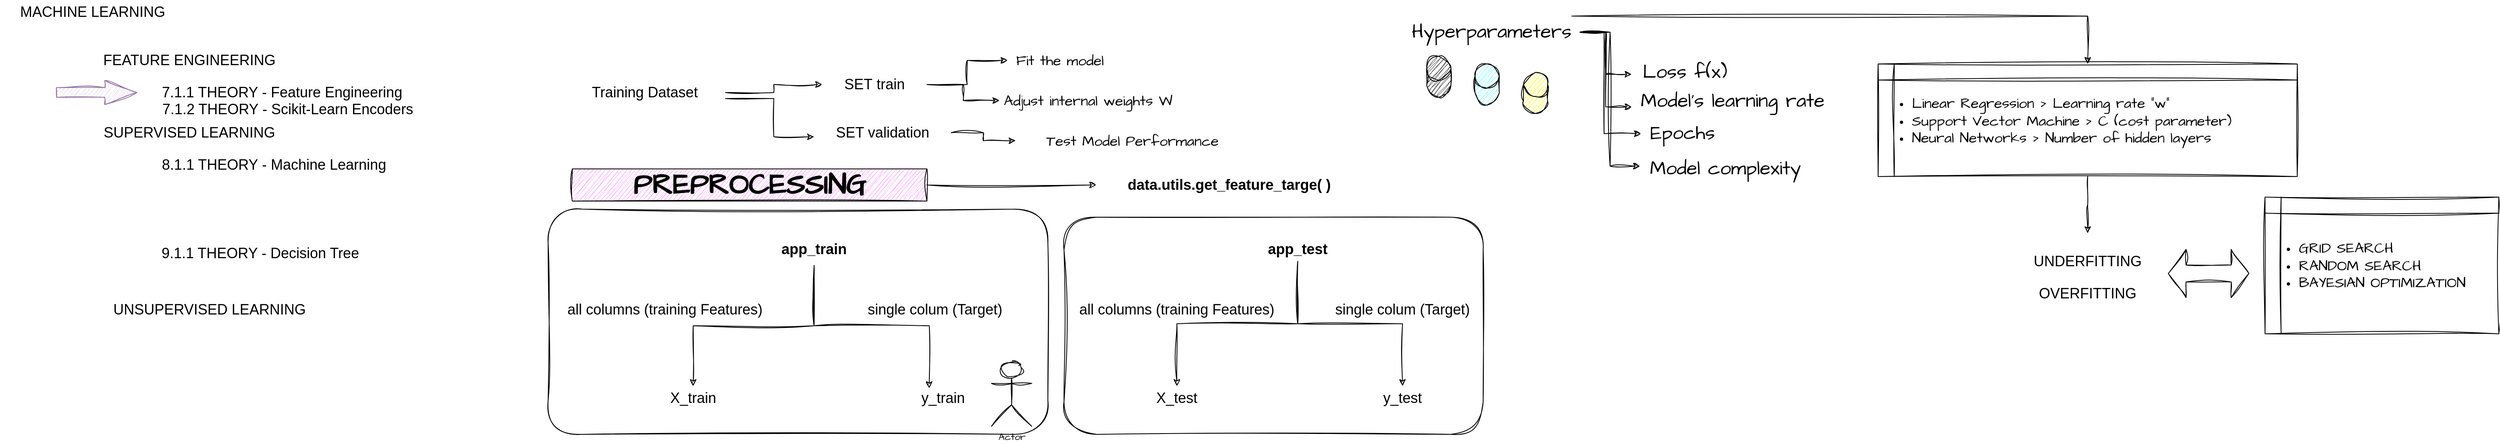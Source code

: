<mxfile version="24.2.0" type="github">
  <diagram name="Page-1" id="KfEPyKVl0j1n_NlU6tk2">
    <mxGraphModel dx="1470" dy="753" grid="1" gridSize="10" guides="1" tooltips="1" connect="1" arrows="1" fold="1" page="1" pageScale="1" pageWidth="8000" pageHeight="8000" math="0" shadow="0">
      <root>
        <mxCell id="0" />
        <mxCell id="1" parent="0" />
        <mxCell id="SC-AivmIQPbEWyJSUugJ-71" value="" style="rounded=1;whiteSpace=wrap;html=1;sketch=1;hachureGap=4;jiggle=2;curveFitting=1;fontFamily=Architects Daughter;fontSource=https%3A%2F%2Ffonts.googleapis.com%2Fcss%3Ffamily%3DArchitects%2BDaughter;" vertex="1" parent="1">
          <mxGeometry x="1340" y="280" width="520" height="270" as="geometry" />
        </mxCell>
        <mxCell id="SC-AivmIQPbEWyJSUugJ-68" value="" style="rounded=1;whiteSpace=wrap;html=1;sketch=1;hachureGap=4;jiggle=2;curveFitting=1;fontFamily=Architects Daughter;fontSource=https%3A%2F%2Ffonts.googleapis.com%2Fcss%3Ffamily%3DArchitects%2BDaughter;" vertex="1" parent="1">
          <mxGeometry x="700" y="270" width="620" height="280" as="geometry" />
        </mxCell>
        <mxCell id="SC-AivmIQPbEWyJSUugJ-6" value="&lt;font face=&quot;Helvetica&quot; style=&quot;font-size: 18px;&quot;&gt;MACHINE LEARNING&lt;/font&gt;" style="text;html=1;align=center;verticalAlign=middle;whiteSpace=wrap;rounded=0;fontFamily=Architects Daughter;fontSource=https%3A%2F%2Ffonts.googleapis.com%2Fcss%3Ffamily%3DArchitects%2BDaughter;" vertex="1" parent="1">
          <mxGeometry x="20" y="10" width="230" height="30" as="geometry" />
        </mxCell>
        <mxCell id="SC-AivmIQPbEWyJSUugJ-7" value="&lt;font face=&quot;Helvetica&quot; style=&quot;font-size: 18px;&quot;&gt;SUPERVISED LEARNING&lt;/font&gt;" style="text;html=1;align=center;verticalAlign=middle;whiteSpace=wrap;rounded=0;fontFamily=Architects Daughter;fontSource=https%3A%2F%2Ffonts.googleapis.com%2Fcss%3Ffamily%3DArchitects%2BDaughter;" vertex="1" parent="1">
          <mxGeometry x="140" y="160" width="230" height="30" as="geometry" />
        </mxCell>
        <mxCell id="SC-AivmIQPbEWyJSUugJ-8" value="&lt;font face=&quot;Helvetica&quot; style=&quot;font-size: 18px;&quot;&gt;UNSUPERVISED LEARNING&lt;/font&gt;" style="text;html=1;align=center;verticalAlign=middle;whiteSpace=wrap;rounded=0;fontFamily=Architects Daughter;fontSource=https%3A%2F%2Ffonts.googleapis.com%2Fcss%3Ffamily%3DArchitects%2BDaughter;" vertex="1" parent="1">
          <mxGeometry x="140" y="380" width="280" height="30" as="geometry" />
        </mxCell>
        <mxCell id="SC-AivmIQPbEWyJSUugJ-9" value="&lt;font face=&quot;Helvetica&quot; style=&quot;font-size: 18px;&quot;&gt;FEATURE ENGINEERING&lt;br&gt;&lt;/font&gt;" style="text;html=1;align=center;verticalAlign=middle;whiteSpace=wrap;rounded=0;fontFamily=Architects Daughter;fontSource=https%3A%2F%2Ffonts.googleapis.com%2Fcss%3Ffamily%3DArchitects%2BDaughter;" vertex="1" parent="1">
          <mxGeometry x="140" y="70" width="230" height="30" as="geometry" />
        </mxCell>
        <mxCell id="SC-AivmIQPbEWyJSUugJ-10" value="&lt;font face=&quot;Helvetica&quot; style=&quot;font-size: 18px;&quot;&gt;8.1.1 THEORY - Machine Learning&lt;br&gt;&lt;/font&gt;" style="text;html=1;align=center;verticalAlign=middle;whiteSpace=wrap;rounded=0;fontFamily=Architects Daughter;fontSource=https%3A%2F%2Ffonts.googleapis.com%2Fcss%3Ffamily%3DArchitects%2BDaughter;" vertex="1" parent="1">
          <mxGeometry x="200" y="200" width="320" height="30" as="geometry" />
        </mxCell>
        <mxCell id="SC-AivmIQPbEWyJSUugJ-12" value="&lt;font face=&quot;Helvetica&quot; style=&quot;font-size: 18px;&quot;&gt;7.1.1 THEORY - Feature Engineering&lt;br&gt;&lt;/font&gt;" style="text;html=1;align=center;verticalAlign=middle;whiteSpace=wrap;rounded=0;fontFamily=Architects Daughter;fontSource=https%3A%2F%2Ffonts.googleapis.com%2Fcss%3Ffamily%3DArchitects%2BDaughter;" vertex="1" parent="1">
          <mxGeometry x="210" y="110" width="320" height="30" as="geometry" />
        </mxCell>
        <mxCell id="SC-AivmIQPbEWyJSUugJ-35" value="&lt;font face=&quot;Helvetica&quot; style=&quot;font-size: 18px;&quot;&gt;9.1.1 THEORY - Decision Tree&lt;br&gt;&lt;/font&gt;" style="text;html=1;align=center;verticalAlign=middle;whiteSpace=wrap;rounded=0;fontFamily=Architects Daughter;fontSource=https%3A%2F%2Ffonts.googleapis.com%2Fcss%3Ffamily%3DArchitects%2BDaughter;" vertex="1" parent="1">
          <mxGeometry x="183" y="310" width="320" height="30" as="geometry" />
        </mxCell>
        <mxCell id="SC-AivmIQPbEWyJSUugJ-36" value="" style="html=1;shadow=0;dashed=0;align=center;verticalAlign=middle;shape=mxgraph.arrows2.arrow;dy=0.6;dx=40;notch=0;sketch=1;hachureGap=4;jiggle=2;curveFitting=1;fontFamily=Architects Daughter;fontSource=https%3A%2F%2Ffonts.googleapis.com%2Fcss%3Ffamily%3DArchitects%2BDaughter;fillColor=#e1d5e7;strokeColor=#9673a6;" vertex="1" parent="1">
          <mxGeometry x="90" y="110" width="100" height="30" as="geometry" />
        </mxCell>
        <mxCell id="SC-AivmIQPbEWyJSUugJ-45" style="edgeStyle=orthogonalEdgeStyle;rounded=0;sketch=1;hachureGap=4;jiggle=2;curveFitting=1;orthogonalLoop=1;jettySize=auto;html=1;entryX=0;entryY=0.5;entryDx=0;entryDy=0;fontFamily=Architects Daughter;fontSource=https%3A%2F%2Ffonts.googleapis.com%2Fcss%3Ffamily%3DArchitects%2BDaughter;" edge="1" parent="1" source="SC-AivmIQPbEWyJSUugJ-37" target="SC-AivmIQPbEWyJSUugJ-43">
          <mxGeometry relative="1" as="geometry" />
        </mxCell>
        <mxCell id="SC-AivmIQPbEWyJSUugJ-46" style="edgeStyle=orthogonalEdgeStyle;rounded=0;sketch=1;hachureGap=4;jiggle=2;curveFitting=1;orthogonalLoop=1;jettySize=auto;html=1;entryX=0;entryY=0.5;entryDx=0;entryDy=0;fontFamily=Architects Daughter;fontSource=https%3A%2F%2Ffonts.googleapis.com%2Fcss%3Ffamily%3DArchitects%2BDaughter;" edge="1" parent="1" source="SC-AivmIQPbEWyJSUugJ-37" target="SC-AivmIQPbEWyJSUugJ-44">
          <mxGeometry relative="1" as="geometry" />
        </mxCell>
        <mxCell id="SC-AivmIQPbEWyJSUugJ-37" value="&lt;font face=&quot;Helvetica&quot; style=&quot;font-size: 18px;&quot;&gt;SET&amp;nbsp;&lt;/font&gt;&lt;span style=&quot;font-size: 18px; font-family: Helvetica; background-color: initial;&quot;&gt;train&lt;/span&gt;" style="text;html=1;align=center;verticalAlign=middle;whiteSpace=wrap;rounded=0;fontFamily=Architects Daughter;fontSource=https%3A%2F%2Ffonts.googleapis.com%2Fcss%3Ffamily%3DArchitects%2BDaughter;" vertex="1" parent="1">
          <mxGeometry x="1040" y="100" width="130" height="30" as="geometry" />
        </mxCell>
        <mxCell id="SC-AivmIQPbEWyJSUugJ-48" style="edgeStyle=orthogonalEdgeStyle;rounded=0;sketch=1;hachureGap=4;jiggle=2;curveFitting=1;orthogonalLoop=1;jettySize=auto;html=1;fontFamily=Architects Daughter;fontSource=https%3A%2F%2Ffonts.googleapis.com%2Fcss%3Ffamily%3DArchitects%2BDaughter;" edge="1" parent="1" source="SC-AivmIQPbEWyJSUugJ-38" target="SC-AivmIQPbEWyJSUugJ-47">
          <mxGeometry relative="1" as="geometry" />
        </mxCell>
        <mxCell id="SC-AivmIQPbEWyJSUugJ-38" value="&lt;font face=&quot;Helvetica&quot; style=&quot;font-size: 18px;&quot;&gt;SET validation&lt;br&gt;&lt;/font&gt;" style="text;html=1;align=center;verticalAlign=middle;whiteSpace=wrap;rounded=0;fontFamily=Architects Daughter;fontSource=https%3A%2F%2Ffonts.googleapis.com%2Fcss%3Ffamily%3DArchitects%2BDaughter;" vertex="1" parent="1">
          <mxGeometry x="1030" y="160" width="170" height="30" as="geometry" />
        </mxCell>
        <mxCell id="SC-AivmIQPbEWyJSUugJ-41" style="edgeStyle=orthogonalEdgeStyle;rounded=0;sketch=1;hachureGap=4;jiggle=2;curveFitting=1;orthogonalLoop=1;jettySize=auto;html=1;entryX=0;entryY=0.5;entryDx=0;entryDy=0;fontFamily=Architects Daughter;fontSource=https%3A%2F%2Ffonts.googleapis.com%2Fcss%3Ffamily%3DArchitects%2BDaughter;" edge="1" parent="1" source="SC-AivmIQPbEWyJSUugJ-39" target="SC-AivmIQPbEWyJSUugJ-37">
          <mxGeometry relative="1" as="geometry" />
        </mxCell>
        <mxCell id="SC-AivmIQPbEWyJSUugJ-42" style="edgeStyle=orthogonalEdgeStyle;rounded=0;sketch=1;hachureGap=4;jiggle=2;curveFitting=1;orthogonalLoop=1;jettySize=auto;html=1;fontFamily=Architects Daughter;fontSource=https%3A%2F%2Ffonts.googleapis.com%2Fcss%3Ffamily%3DArchitects%2BDaughter;exitX=1;exitY=0.75;exitDx=0;exitDy=0;" edge="1" parent="1" source="SC-AivmIQPbEWyJSUugJ-39" target="SC-AivmIQPbEWyJSUugJ-38">
          <mxGeometry relative="1" as="geometry">
            <Array as="points">
              <mxPoint x="980" y="132" />
              <mxPoint x="980" y="180" />
            </Array>
          </mxGeometry>
        </mxCell>
        <mxCell id="SC-AivmIQPbEWyJSUugJ-39" value="&lt;font face=&quot;Helvetica&quot; style=&quot;font-size: 18px;&quot;&gt;Training Dataset&lt;br&gt;&lt;/font&gt;" style="text;html=1;align=center;verticalAlign=middle;whiteSpace=wrap;rounded=0;fontFamily=Architects Daughter;fontSource=https%3A%2F%2Ffonts.googleapis.com%2Fcss%3Ffamily%3DArchitects%2BDaughter;" vertex="1" parent="1">
          <mxGeometry x="720" y="110" width="200" height="30" as="geometry" />
        </mxCell>
        <mxCell id="SC-AivmIQPbEWyJSUugJ-43" value="&lt;font style=&quot;font-size: 18px;&quot;&gt;Fit the model&lt;/font&gt;" style="text;html=1;align=center;verticalAlign=middle;whiteSpace=wrap;rounded=0;fontFamily=Architects Daughter;fontSource=https%3A%2F%2Ffonts.googleapis.com%2Fcss%3Ffamily%3DArchitects%2BDaughter;" vertex="1" parent="1">
          <mxGeometry x="1270" y="70" width="130" height="30" as="geometry" />
        </mxCell>
        <mxCell id="SC-AivmIQPbEWyJSUugJ-44" value="&lt;font style=&quot;font-size: 18px;&quot;&gt;Adjust internal weights W&lt;/font&gt;" style="text;html=1;align=center;verticalAlign=middle;whiteSpace=wrap;rounded=0;fontFamily=Architects Daughter;fontSource=https%3A%2F%2Ffonts.googleapis.com%2Fcss%3Ffamily%3DArchitects%2BDaughter;" vertex="1" parent="1">
          <mxGeometry x="1260" y="120" width="220" height="30" as="geometry" />
        </mxCell>
        <mxCell id="SC-AivmIQPbEWyJSUugJ-47" value="&lt;font style=&quot;font-size: 18px;&quot;&gt;Test Model Performance&lt;/font&gt;" style="text;html=1;align=center;verticalAlign=middle;whiteSpace=wrap;rounded=0;fontFamily=Architects Daughter;fontSource=https%3A%2F%2Ffonts.googleapis.com%2Fcss%3Ffamily%3DArchitects%2BDaughter;" vertex="1" parent="1">
          <mxGeometry x="1280" y="170" width="290" height="30" as="geometry" />
        </mxCell>
        <mxCell id="SC-AivmIQPbEWyJSUugJ-50" value="&lt;font face=&quot;Helvetica&quot; style=&quot;font-size: 18px;&quot;&gt;7.1.2 THEORY - Scikit-Learn Encoders&lt;br&gt;&lt;/font&gt;" style="text;html=1;align=center;verticalAlign=middle;whiteSpace=wrap;rounded=0;fontFamily=Architects Daughter;fontSource=https%3A%2F%2Ffonts.googleapis.com%2Fcss%3Ffamily%3DArchitects%2BDaughter;" vertex="1" parent="1">
          <mxGeometry x="217" y="131" width="320" height="30" as="geometry" />
        </mxCell>
        <mxCell id="SC-AivmIQPbEWyJSUugJ-59" style="edgeStyle=orthogonalEdgeStyle;rounded=0;sketch=1;hachureGap=4;jiggle=2;curveFitting=1;orthogonalLoop=1;jettySize=auto;html=1;fontFamily=Architects Daughter;fontSource=https%3A%2F%2Ffonts.googleapis.com%2Fcss%3Ffamily%3DArchitects%2BDaughter;" edge="1" parent="1" source="SC-AivmIQPbEWyJSUugJ-51" target="SC-AivmIQPbEWyJSUugJ-55">
          <mxGeometry relative="1" as="geometry" />
        </mxCell>
        <mxCell id="SC-AivmIQPbEWyJSUugJ-51" value="&lt;font style=&quot;font-size: 18px;&quot; face=&quot;Helvetica&quot;&gt;app_train&lt;br&gt;&lt;/font&gt;" style="text;html=1;align=center;verticalAlign=middle;whiteSpace=wrap;rounded=0;fontFamily=Architects Daughter;fontSource=https%3A%2F%2Ffonts.googleapis.com%2Fcss%3Ffamily%3DArchitects%2BDaughter;fontStyle=1" vertex="1" parent="1">
          <mxGeometry x="930" y="300" width="200" height="40" as="geometry" />
        </mxCell>
        <mxCell id="SC-AivmIQPbEWyJSUugJ-52" value="&lt;font face=&quot;Helvetica&quot; style=&quot;font-size: 18px;&quot;&gt;all columns (training Features)&lt;br&gt;&lt;/font&gt;" style="text;html=1;align=center;verticalAlign=middle;whiteSpace=wrap;rounded=0;fontFamily=Architects Daughter;fontSource=https%3A%2F%2Ffonts.googleapis.com%2Fcss%3Ffamily%3DArchitects%2BDaughter;" vertex="1" parent="1">
          <mxGeometry x="720" y="380" width="250" height="30" as="geometry" />
        </mxCell>
        <mxCell id="SC-AivmIQPbEWyJSUugJ-62" style="edgeStyle=orthogonalEdgeStyle;rounded=0;sketch=1;hachureGap=4;jiggle=2;curveFitting=1;orthogonalLoop=1;jettySize=auto;html=1;fontFamily=Architects Daughter;fontSource=https%3A%2F%2Ffonts.googleapis.com%2Fcss%3Ffamily%3DArchitects%2BDaughter;" edge="1" parent="1" source="SC-AivmIQPbEWyJSUugJ-54" target="SC-AivmIQPbEWyJSUugJ-57">
          <mxGeometry relative="1" as="geometry" />
        </mxCell>
        <mxCell id="SC-AivmIQPbEWyJSUugJ-63" style="edgeStyle=orthogonalEdgeStyle;rounded=0;sketch=1;hachureGap=4;jiggle=2;curveFitting=1;orthogonalLoop=1;jettySize=auto;html=1;fontFamily=Architects Daughter;fontSource=https%3A%2F%2Ffonts.googleapis.com%2Fcss%3Ffamily%3DArchitects%2BDaughter;" edge="1" parent="1" source="SC-AivmIQPbEWyJSUugJ-54" target="SC-AivmIQPbEWyJSUugJ-58">
          <mxGeometry relative="1" as="geometry" />
        </mxCell>
        <mxCell id="SC-AivmIQPbEWyJSUugJ-54" value="&lt;font style=&quot;font-size: 18px;&quot; face=&quot;Helvetica&quot;&gt;app_test&lt;/font&gt;" style="text;html=1;align=center;verticalAlign=middle;whiteSpace=wrap;rounded=0;fontFamily=Architects Daughter;fontSource=https%3A%2F%2Ffonts.googleapis.com%2Fcss%3Ffamily%3DArchitects%2BDaughter;fontStyle=1" vertex="1" parent="1">
          <mxGeometry x="1530" y="305" width="200" height="30" as="geometry" />
        </mxCell>
        <mxCell id="SC-AivmIQPbEWyJSUugJ-55" value="&lt;span style=&quot;font-family: Helvetica; font-size: 18px;&quot;&gt;X_train&lt;/span&gt;&lt;font face=&quot;Helvetica&quot; style=&quot;font-size: 18px;&quot;&gt;&lt;br&gt;&lt;/font&gt;" style="text;html=1;align=center;verticalAlign=middle;whiteSpace=wrap;rounded=0;fontFamily=Architects Daughter;fontSource=https%3A%2F%2Ffonts.googleapis.com%2Fcss%3Ffamily%3DArchitects%2BDaughter;" vertex="1" parent="1">
          <mxGeometry x="780" y="490" width="200" height="30" as="geometry" />
        </mxCell>
        <mxCell id="SC-AivmIQPbEWyJSUugJ-56" value="&lt;font face=&quot;Helvetica&quot; style=&quot;font-size: 18px;&quot;&gt;y_train&lt;br&gt;&lt;/font&gt;" style="text;html=1;align=center;verticalAlign=middle;whiteSpace=wrap;rounded=0;fontFamily=Architects Daughter;fontSource=https%3A%2F%2Ffonts.googleapis.com%2Fcss%3Ffamily%3DArchitects%2BDaughter;" vertex="1" parent="1">
          <mxGeometry x="1090" y="490" width="200" height="30" as="geometry" />
        </mxCell>
        <mxCell id="SC-AivmIQPbEWyJSUugJ-57" value="&lt;span style=&quot;font-family: Helvetica; font-size: 18px;&quot;&gt;X_test&lt;/span&gt;&lt;font face=&quot;Helvetica&quot; style=&quot;font-size: 18px;&quot;&gt;&lt;br&gt;&lt;/font&gt;" style="text;html=1;align=center;verticalAlign=middle;whiteSpace=wrap;rounded=0;fontFamily=Architects Daughter;fontSource=https%3A%2F%2Ffonts.googleapis.com%2Fcss%3Ffamily%3DArchitects%2BDaughter;" vertex="1" parent="1">
          <mxGeometry x="1380" y="490" width="200" height="30" as="geometry" />
        </mxCell>
        <mxCell id="SC-AivmIQPbEWyJSUugJ-58" value="&lt;font face=&quot;Helvetica&quot; style=&quot;font-size: 18px;&quot;&gt;y_test&lt;br&gt;&lt;/font&gt;" style="text;html=1;align=center;verticalAlign=middle;whiteSpace=wrap;rounded=0;fontFamily=Architects Daughter;fontSource=https%3A%2F%2Ffonts.googleapis.com%2Fcss%3Ffamily%3DArchitects%2BDaughter;" vertex="1" parent="1">
          <mxGeometry x="1660" y="490" width="200" height="30" as="geometry" />
        </mxCell>
        <mxCell id="SC-AivmIQPbEWyJSUugJ-61" style="edgeStyle=orthogonalEdgeStyle;rounded=0;sketch=1;hachureGap=4;jiggle=2;curveFitting=1;orthogonalLoop=1;jettySize=auto;html=1;entryX=0.414;entryY=0.089;entryDx=0;entryDy=0;entryPerimeter=0;fontFamily=Architects Daughter;fontSource=https%3A%2F%2Ffonts.googleapis.com%2Fcss%3Ffamily%3DArchitects%2BDaughter;" edge="1" parent="1" source="SC-AivmIQPbEWyJSUugJ-51" target="SC-AivmIQPbEWyJSUugJ-56">
          <mxGeometry relative="1" as="geometry" />
        </mxCell>
        <mxCell id="SC-AivmIQPbEWyJSUugJ-64" value="&lt;font face=&quot;Helvetica&quot; style=&quot;font-size: 18px;&quot;&gt;single colum (Target)&lt;br&gt;&lt;/font&gt;" style="text;html=1;align=center;verticalAlign=middle;whiteSpace=wrap;rounded=0;fontFamily=Architects Daughter;fontSource=https%3A%2F%2Ffonts.googleapis.com%2Fcss%3Ffamily%3DArchitects%2BDaughter;" vertex="1" parent="1">
          <mxGeometry x="1080" y="380" width="200" height="30" as="geometry" />
        </mxCell>
        <mxCell id="SC-AivmIQPbEWyJSUugJ-66" value="&lt;font face=&quot;Helvetica&quot; style=&quot;font-size: 18px;&quot;&gt;single colum (Target)&lt;br&gt;&lt;/font&gt;" style="text;html=1;align=center;verticalAlign=middle;whiteSpace=wrap;rounded=0;fontFamily=Architects Daughter;fontSource=https%3A%2F%2Ffonts.googleapis.com%2Fcss%3Ffamily%3DArchitects%2BDaughter;" vertex="1" parent="1">
          <mxGeometry x="1660" y="380" width="200" height="30" as="geometry" />
        </mxCell>
        <mxCell id="SC-AivmIQPbEWyJSUugJ-67" value="&lt;font face=&quot;Helvetica&quot; style=&quot;font-size: 18px;&quot;&gt;all columns (training Features)&lt;br&gt;&lt;/font&gt;" style="text;html=1;align=center;verticalAlign=middle;whiteSpace=wrap;rounded=0;fontFamily=Architects Daughter;fontSource=https%3A%2F%2Ffonts.googleapis.com%2Fcss%3Ffamily%3DArchitects%2BDaughter;" vertex="1" parent="1">
          <mxGeometry x="1355" y="380" width="250" height="30" as="geometry" />
        </mxCell>
        <mxCell id="SC-AivmIQPbEWyJSUugJ-74" style="edgeStyle=orthogonalEdgeStyle;rounded=0;sketch=1;hachureGap=4;jiggle=2;curveFitting=1;orthogonalLoop=1;jettySize=auto;html=1;fontFamily=Architects Daughter;fontSource=https%3A%2F%2Ffonts.googleapis.com%2Fcss%3Ffamily%3DArchitects%2BDaughter;" edge="1" parent="1" source="SC-AivmIQPbEWyJSUugJ-69" target="SC-AivmIQPbEWyJSUugJ-73">
          <mxGeometry relative="1" as="geometry" />
        </mxCell>
        <mxCell id="SC-AivmIQPbEWyJSUugJ-69" value="&lt;font style=&quot;font-size: 36px;&quot;&gt;PREPROCESSING&lt;/font&gt;" style="rounded=0;whiteSpace=wrap;html=1;sketch=1;hachureGap=4;jiggle=2;curveFitting=1;fontFamily=Architects Daughter;fontSource=https%3A%2F%2Ffonts.googleapis.com%2Fcss%3Ffamily%3DArchitects%2BDaughter;fontStyle=1;fillColor=#FF99FF;" vertex="1" parent="1">
          <mxGeometry x="730" y="220" width="440" height="40" as="geometry" />
        </mxCell>
        <mxCell id="SC-AivmIQPbEWyJSUugJ-72" value="Actor" style="shape=umlActor;verticalLabelPosition=bottom;verticalAlign=top;html=1;outlineConnect=0;sketch=1;hachureGap=4;jiggle=2;curveFitting=1;fontFamily=Architects Daughter;fontSource=https%3A%2F%2Ffonts.googleapis.com%2Fcss%3Ffamily%3DArchitects%2BDaughter;" vertex="1" parent="1">
          <mxGeometry x="1250" y="460" width="50" height="80" as="geometry" />
        </mxCell>
        <mxCell id="SC-AivmIQPbEWyJSUugJ-73" value="&lt;font style=&quot;font-size: 18px;&quot; face=&quot;Helvetica&quot;&gt;data.utils.get_feature_targe( )&lt;br&gt;&lt;/font&gt;" style="text;html=1;align=center;verticalAlign=middle;whiteSpace=wrap;rounded=0;fontFamily=Architects Daughter;fontSource=https%3A%2F%2Ffonts.googleapis.com%2Fcss%3Ffamily%3DArchitects%2BDaughter;fontStyle=1" vertex="1" parent="1">
          <mxGeometry x="1380" y="225" width="330" height="30" as="geometry" />
        </mxCell>
        <mxCell id="SC-AivmIQPbEWyJSUugJ-76" value="" style="shape=cylinder3;whiteSpace=wrap;html=1;boundedLbl=1;backgroundOutline=1;size=15;sketch=1;hachureGap=4;jiggle=2;curveFitting=1;fontFamily=Architects Daughter;fontSource=https%3A%2F%2Ffonts.googleapis.com%2Fcss%3Ffamily%3DArchitects%2BDaughter;fillColor=#000000;" vertex="1" parent="1">
          <mxGeometry x="1790" y="80" width="30" height="51" as="geometry" />
        </mxCell>
        <mxCell id="SC-AivmIQPbEWyJSUugJ-77" value="" style="shape=cylinder3;whiteSpace=wrap;html=1;boundedLbl=1;backgroundOutline=1;size=15;sketch=1;hachureGap=4;jiggle=2;curveFitting=1;fontFamily=Architects Daughter;fontSource=https%3A%2F%2Ffonts.googleapis.com%2Fcss%3Ffamily%3DArchitects%2BDaughter;fillColor=#66FFFF;" vertex="1" parent="1">
          <mxGeometry x="1850" y="89.5" width="30" height="51" as="geometry" />
        </mxCell>
        <mxCell id="SC-AivmIQPbEWyJSUugJ-78" value="" style="shape=cylinder3;whiteSpace=wrap;html=1;boundedLbl=1;backgroundOutline=1;size=15;sketch=1;hachureGap=4;jiggle=2;curveFitting=1;fontFamily=Architects Daughter;fontSource=https%3A%2F%2Ffonts.googleapis.com%2Fcss%3Ffamily%3DArchitects%2BDaughter;fillColor=#FFFF00;" vertex="1" parent="1">
          <mxGeometry x="1910" y="100" width="30" height="51" as="geometry" />
        </mxCell>
        <mxCell id="SC-AivmIQPbEWyJSUugJ-89" style="edgeStyle=orthogonalEdgeStyle;rounded=0;sketch=1;hachureGap=4;jiggle=2;curveFitting=1;orthogonalLoop=1;jettySize=auto;html=1;fontFamily=Architects Daughter;fontSource=https%3A%2F%2Ffonts.googleapis.com%2Fcss%3Ffamily%3DArchitects%2BDaughter;entryX=0.5;entryY=0;entryDx=0;entryDy=0;" edge="1" parent="1" target="SC-AivmIQPbEWyJSUugJ-88">
          <mxGeometry relative="1" as="geometry">
            <mxPoint x="1970" y="30" as="sourcePoint" />
            <mxPoint x="2600" y="50" as="targetPoint" />
            <Array as="points">
              <mxPoint x="2610" y="30" />
            </Array>
          </mxGeometry>
        </mxCell>
        <mxCell id="SC-AivmIQPbEWyJSUugJ-79" value="&lt;font style=&quot;font-size: 24px;&quot;&gt;Hyperparameters&lt;/font&gt;" style="text;html=1;align=center;verticalAlign=middle;resizable=0;points=[];autosize=1;strokeColor=none;fillColor=none;fontFamily=Architects Daughter;fontSource=https%3A%2F%2Ffonts.googleapis.com%2Fcss%3Ffamily%3DArchitects%2BDaughter;" vertex="1" parent="1">
          <mxGeometry x="1760" y="30" width="220" height="40" as="geometry" />
        </mxCell>
        <mxCell id="SC-AivmIQPbEWyJSUugJ-80" value="&lt;font style=&quot;font-size: 24px;&quot;&gt;Loss f(x)&lt;/font&gt;" style="text;html=1;align=center;verticalAlign=middle;resizable=0;points=[];autosize=1;strokeColor=none;fillColor=none;fontFamily=Architects Daughter;fontSource=https%3A%2F%2Ffonts.googleapis.com%2Fcss%3Ffamily%3DArchitects%2BDaughter;" vertex="1" parent="1">
          <mxGeometry x="2045" y="80" width="130" height="40" as="geometry" />
        </mxCell>
        <mxCell id="SC-AivmIQPbEWyJSUugJ-81" value="&lt;font style=&quot;font-size: 24px;&quot;&gt;Model&#39;s learning rate&lt;/font&gt;" style="text;html=1;align=center;verticalAlign=middle;resizable=0;points=[];autosize=1;strokeColor=none;fillColor=none;fontFamily=Architects Daughter;fontSource=https%3A%2F%2Ffonts.googleapis.com%2Fcss%3Ffamily%3DArchitects%2BDaughter;" vertex="1" parent="1">
          <mxGeometry x="2044" y="116" width="250" height="40" as="geometry" />
        </mxCell>
        <mxCell id="SC-AivmIQPbEWyJSUugJ-82" value="&lt;font style=&quot;font-size: 24px;&quot;&gt;Epochs&lt;/font&gt;" style="text;html=1;align=center;verticalAlign=middle;resizable=0;points=[];autosize=1;strokeColor=none;fillColor=none;fontFamily=Architects Daughter;fontSource=https%3A%2F%2Ffonts.googleapis.com%2Fcss%3Ffamily%3DArchitects%2BDaughter;fontStyle=0" vertex="1" parent="1">
          <mxGeometry x="2057" y="156" width="100" height="40" as="geometry" />
        </mxCell>
        <mxCell id="SC-AivmIQPbEWyJSUugJ-83" style="edgeStyle=orthogonalEdgeStyle;rounded=0;sketch=1;hachureGap=4;jiggle=2;curveFitting=1;orthogonalLoop=1;jettySize=auto;html=1;entryX=-0.006;entryY=0.56;entryDx=0;entryDy=0;entryPerimeter=0;fontFamily=Architects Daughter;fontSource=https%3A%2F%2Ffonts.googleapis.com%2Fcss%3Ffamily%3DArchitects%2BDaughter;" edge="1" parent="1" source="SC-AivmIQPbEWyJSUugJ-79" target="SC-AivmIQPbEWyJSUugJ-80">
          <mxGeometry relative="1" as="geometry" />
        </mxCell>
        <mxCell id="SC-AivmIQPbEWyJSUugJ-84" style="edgeStyle=orthogonalEdgeStyle;rounded=0;sketch=1;hachureGap=4;jiggle=2;curveFitting=1;orthogonalLoop=1;jettySize=auto;html=1;entryX=-0.012;entryY=0.506;entryDx=0;entryDy=0;entryPerimeter=0;fontFamily=Architects Daughter;fontSource=https%3A%2F%2Ffonts.googleapis.com%2Fcss%3Ffamily%3DArchitects%2BDaughter;" edge="1" parent="1" source="SC-AivmIQPbEWyJSUugJ-79" target="SC-AivmIQPbEWyJSUugJ-82">
          <mxGeometry relative="1" as="geometry">
            <Array as="points">
              <mxPoint x="2010" y="50" />
              <mxPoint x="2010" y="176" />
            </Array>
          </mxGeometry>
        </mxCell>
        <mxCell id="SC-AivmIQPbEWyJSUugJ-85" style="edgeStyle=orthogonalEdgeStyle;rounded=0;sketch=1;hachureGap=4;jiggle=2;curveFitting=1;orthogonalLoop=1;jettySize=auto;html=1;entryX=0.001;entryY=0.67;entryDx=0;entryDy=0;entryPerimeter=0;fontFamily=Architects Daughter;fontSource=https%3A%2F%2Ffonts.googleapis.com%2Fcss%3Ffamily%3DArchitects%2BDaughter;" edge="1" parent="1" source="SC-AivmIQPbEWyJSUugJ-79" target="SC-AivmIQPbEWyJSUugJ-81">
          <mxGeometry relative="1" as="geometry" />
        </mxCell>
        <mxCell id="SC-AivmIQPbEWyJSUugJ-86" value="&lt;font style=&quot;font-size: 24px;&quot;&gt;Model complexity&lt;/font&gt;" style="text;html=1;align=center;verticalAlign=middle;resizable=0;points=[];autosize=1;strokeColor=none;fillColor=none;fontFamily=Architects Daughter;fontSource=https%3A%2F%2Ffonts.googleapis.com%2Fcss%3Ffamily%3DArchitects%2BDaughter;" vertex="1" parent="1">
          <mxGeometry x="2055" y="200" width="210" height="40" as="geometry" />
        </mxCell>
        <mxCell id="SC-AivmIQPbEWyJSUugJ-87" style="edgeStyle=orthogonalEdgeStyle;rounded=0;sketch=1;hachureGap=4;jiggle=2;curveFitting=1;orthogonalLoop=1;jettySize=auto;html=1;entryX=-0.002;entryY=0.416;entryDx=0;entryDy=0;entryPerimeter=0;fontFamily=Architects Daughter;fontSource=https%3A%2F%2Ffonts.googleapis.com%2Fcss%3Ffamily%3DArchitects%2BDaughter;" edge="1" parent="1" source="SC-AivmIQPbEWyJSUugJ-79" target="SC-AivmIQPbEWyJSUugJ-86">
          <mxGeometry relative="1" as="geometry" />
        </mxCell>
        <mxCell id="SC-AivmIQPbEWyJSUugJ-90" style="edgeStyle=orthogonalEdgeStyle;rounded=0;sketch=1;hachureGap=4;jiggle=2;curveFitting=1;orthogonalLoop=1;jettySize=auto;html=1;fontFamily=Architects Daughter;fontSource=https%3A%2F%2Ffonts.googleapis.com%2Fcss%3Ffamily%3DArchitects%2BDaughter;" edge="1" parent="1" source="SC-AivmIQPbEWyJSUugJ-88">
          <mxGeometry relative="1" as="geometry">
            <mxPoint x="2610" y="300" as="targetPoint" />
          </mxGeometry>
        </mxCell>
        <mxCell id="SC-AivmIQPbEWyJSUugJ-88" value="&lt;ul&gt;&lt;li&gt;&lt;span style=&quot;font-size: 18px;&quot;&gt;Linear Regression &amp;gt; Learning rate &quot;w&quot;&lt;/span&gt;&lt;/li&gt;&lt;li&gt;&lt;span style=&quot;font-size: 18px;&quot;&gt;Support Vector Machine &amp;gt; C (cost parameter)&lt;/span&gt;&lt;/li&gt;&lt;li&gt;&lt;span style=&quot;font-size: 18px;&quot;&gt;Neural Networks &amp;gt; Number of hidden layers&lt;/span&gt;&lt;/li&gt;&lt;/ul&gt;" style="shape=internalStorage;whiteSpace=wrap;html=1;backgroundOutline=1;sketch=1;hachureGap=4;jiggle=2;curveFitting=1;fontFamily=Architects Daughter;fontSource=https%3A%2F%2Ffonts.googleapis.com%2Fcss%3Ffamily%3DArchitects%2BDaughter;align=left;" vertex="1" parent="1">
          <mxGeometry x="2350" y="89.5" width="520" height="140" as="geometry" />
        </mxCell>
        <mxCell id="SC-AivmIQPbEWyJSUugJ-91" value="&lt;font face=&quot;Helvetica&quot; style=&quot;font-size: 18px;&quot;&gt;UNDERFITTING&lt;br&gt;&lt;/font&gt;" style="text;html=1;align=center;verticalAlign=middle;whiteSpace=wrap;rounded=0;fontFamily=Architects Daughter;fontSource=https%3A%2F%2Ffonts.googleapis.com%2Fcss%3Ffamily%3DArchitects%2BDaughter;" vertex="1" parent="1">
          <mxGeometry x="2510" y="320" width="200" height="30" as="geometry" />
        </mxCell>
        <mxCell id="SC-AivmIQPbEWyJSUugJ-92" value="&lt;font face=&quot;Helvetica&quot; style=&quot;font-size: 18px;&quot;&gt;OVERFITTING&lt;br&gt;&lt;/font&gt;" style="text;html=1;align=center;verticalAlign=middle;whiteSpace=wrap;rounded=0;fontFamily=Architects Daughter;fontSource=https%3A%2F%2Ffonts.googleapis.com%2Fcss%3Ffamily%3DArchitects%2BDaughter;" vertex="1" parent="1">
          <mxGeometry x="2510" y="360" width="200" height="30" as="geometry" />
        </mxCell>
        <mxCell id="SC-AivmIQPbEWyJSUugJ-94" value="&lt;ul&gt;&lt;li&gt;&lt;span style=&quot;font-size: 18px;&quot;&gt;GRID SEARCH&lt;/span&gt;&lt;/li&gt;&lt;li&gt;&lt;span style=&quot;font-size: 18px;&quot;&gt;RANDOM SEARCH&lt;/span&gt;&lt;/li&gt;&lt;li&gt;&lt;span style=&quot;font-size: 18px;&quot;&gt;BAYESIAN OPTIMIZATION&lt;/span&gt;&lt;/li&gt;&lt;/ul&gt;" style="shape=internalStorage;whiteSpace=wrap;html=1;backgroundOutline=1;sketch=1;hachureGap=4;jiggle=2;curveFitting=1;fontFamily=Architects Daughter;fontSource=https%3A%2F%2Ffonts.googleapis.com%2Fcss%3Ffamily%3DArchitects%2BDaughter;align=left;" vertex="1" parent="1">
          <mxGeometry x="2830" y="255" width="290" height="170" as="geometry" />
        </mxCell>
        <mxCell id="SC-AivmIQPbEWyJSUugJ-95" value="" style="html=1;shadow=0;dashed=0;align=center;verticalAlign=middle;shape=mxgraph.arrows2.twoWayArrow;dy=0.65;dx=22;sketch=1;hachureGap=4;jiggle=2;curveFitting=1;fontFamily=Architects Daughter;fontSource=https%3A%2F%2Ffonts.googleapis.com%2Fcss%3Ffamily%3DArchitects%2BDaughter;" vertex="1" parent="1">
          <mxGeometry x="2710" y="320" width="100" height="60" as="geometry" />
        </mxCell>
      </root>
    </mxGraphModel>
  </diagram>
</mxfile>
